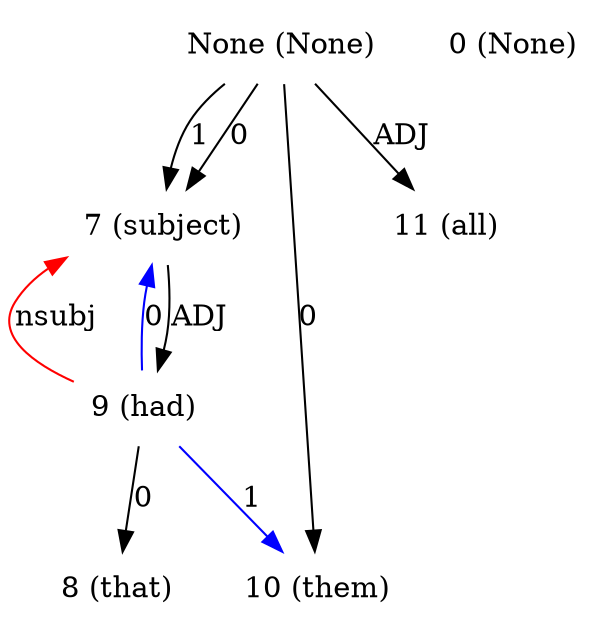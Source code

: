 digraph G{
edge [dir=forward]
node [shape=plaintext]

None [label="None (None)"]
None -> 7 [label="1"]
None [label="None (None)"]
None -> 7 [label="0"]
None [label="None (None)"]
None -> 10 [label="0"]
None -> 11 [label="ADJ"]
0 [label="0 (None)"]
7 [label="7 (subject)"]
7 -> 9 [label="ADJ"]
9 -> 7 [label="nsubj", color="red"]
8 [label="8 (that)"]
9 [label="9 (had)"]
9 -> 10 [label="1", color="blue"]
9 -> 8 [label="0"]
9 -> 7 [label="0", color="blue"]
10 [label="10 (them)"]
11 [label="11 (all)"]
}

